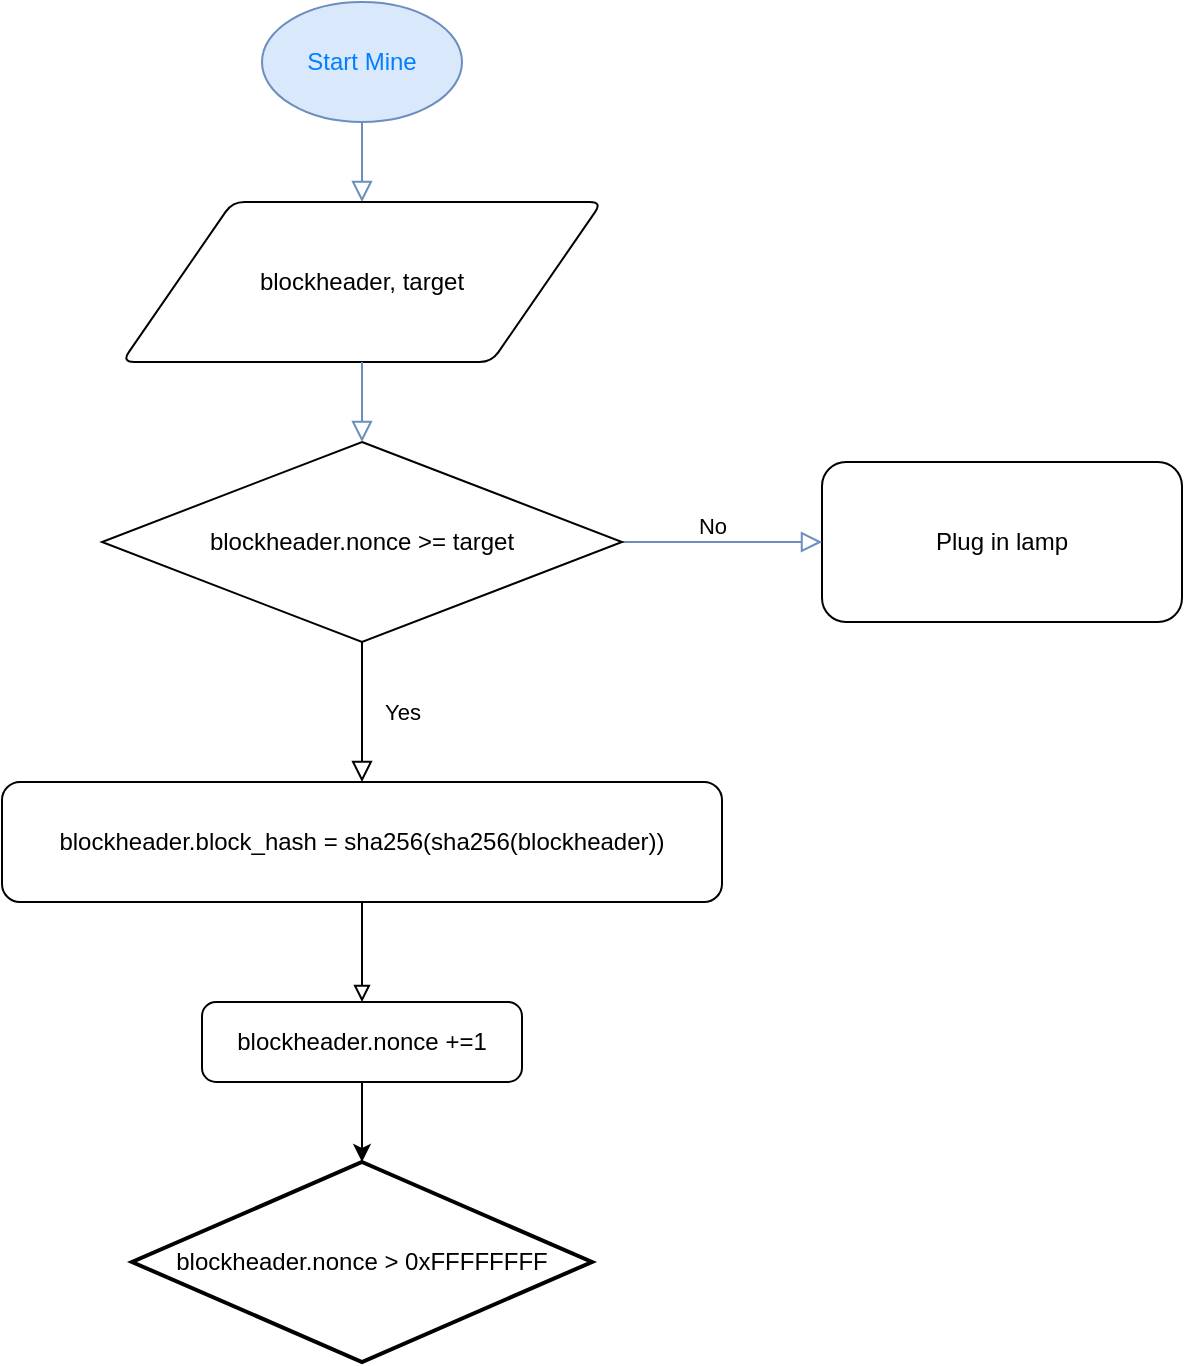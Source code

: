 <mxfile version="26.0.7">
  <diagram id="C5RBs43oDa-KdzZeNtuy" name="Page-1">
    <mxGraphModel dx="1518" dy="655" grid="1" gridSize="10" guides="1" tooltips="1" connect="1" arrows="1" fold="1" page="1" pageScale="1" pageWidth="827" pageHeight="1169" math="0" shadow="0">
      <root>
        <mxCell id="WIyWlLk6GJQsqaUBKTNV-0" />
        <mxCell id="WIyWlLk6GJQsqaUBKTNV-1" parent="WIyWlLk6GJQsqaUBKTNV-0" />
        <mxCell id="WIyWlLk6GJQsqaUBKTNV-2" value="" style="rounded=0;html=1;jettySize=auto;orthogonalLoop=1;fontSize=11;endArrow=block;endFill=0;endSize=8;strokeWidth=1;shadow=0;labelBackgroundColor=none;edgeStyle=orthogonalEdgeStyle;exitX=0.5;exitY=1;exitDx=0;exitDy=0;exitPerimeter=0;fillColor=#dae8fc;strokeColor=#6c8ebf;" parent="WIyWlLk6GJQsqaUBKTNV-1" source="sUgAABU7Xawv0dFcC1rQ-0" target="sUgAABU7Xawv0dFcC1rQ-1" edge="1">
          <mxGeometry relative="1" as="geometry">
            <mxPoint x="230" y="140" as="sourcePoint" />
            <mxPoint x="380" y="90" as="targetPoint" />
          </mxGeometry>
        </mxCell>
        <mxCell id="WIyWlLk6GJQsqaUBKTNV-4" value="Yes" style="rounded=0;html=1;jettySize=auto;orthogonalLoop=1;fontSize=11;endArrow=block;endFill=0;endSize=8;strokeWidth=1;shadow=0;labelBackgroundColor=none;edgeStyle=orthogonalEdgeStyle;exitX=0.5;exitY=1;exitDx=0;exitDy=0;exitPerimeter=0;entryX=0.5;entryY=0;entryDx=0;entryDy=0;" parent="WIyWlLk6GJQsqaUBKTNV-1" source="sUgAABU7Xawv0dFcC1rQ-2" target="WIyWlLk6GJQsqaUBKTNV-11" edge="1">
          <mxGeometry y="20" relative="1" as="geometry">
            <mxPoint as="offset" />
            <mxPoint x="550" y="390" as="sourcePoint" />
            <mxPoint x="220" y="510" as="targetPoint" />
          </mxGeometry>
        </mxCell>
        <mxCell id="WIyWlLk6GJQsqaUBKTNV-7" value="Plug in lamp" style="rounded=1;whiteSpace=wrap;html=1;fontSize=12;glass=0;strokeWidth=1;shadow=0;" parent="WIyWlLk6GJQsqaUBKTNV-1" vertex="1">
          <mxGeometry x="450" y="290" width="180" height="80" as="geometry" />
        </mxCell>
        <mxCell id="sUgAABU7Xawv0dFcC1rQ-6" style="edgeStyle=orthogonalEdgeStyle;rounded=0;orthogonalLoop=1;jettySize=auto;html=1;exitX=0.5;exitY=1;exitDx=0;exitDy=0;endArrow=block;endFill=0;" edge="1" parent="WIyWlLk6GJQsqaUBKTNV-1" source="WIyWlLk6GJQsqaUBKTNV-11" target="sUgAABU7Xawv0dFcC1rQ-5">
          <mxGeometry relative="1" as="geometry" />
        </mxCell>
        <mxCell id="WIyWlLk6GJQsqaUBKTNV-11" value="blockheader.block_hash =&amp;nbsp;&lt;span style=&quot;background-color: transparent; color: light-dark(rgb(0, 0, 0), rgb(255, 255, 255));&quot;&gt;sha256(sha256(blockheader))&lt;/span&gt;" style="rounded=1;whiteSpace=wrap;html=1;fontSize=12;glass=0;strokeWidth=1;shadow=0;" parent="WIyWlLk6GJQsqaUBKTNV-1" vertex="1">
          <mxGeometry x="40" y="450" width="360" height="60" as="geometry" />
        </mxCell>
        <mxCell id="sUgAABU7Xawv0dFcC1rQ-0" value="&lt;font style=&quot;color: rgb(0, 127, 255);&quot;&gt;Start Mine&lt;/font&gt;" style="strokeWidth=1;html=1;shape=mxgraph.flowchart.start_1;whiteSpace=wrap;fillColor=#dae8fc;strokeColor=#6c8ebf;" vertex="1" parent="WIyWlLk6GJQsqaUBKTNV-1">
          <mxGeometry x="170" y="60" width="100" height="60" as="geometry" />
        </mxCell>
        <mxCell id="sUgAABU7Xawv0dFcC1rQ-1" value="blockheader, target" style="shape=parallelogram;html=1;strokeWidth=1;perimeter=parallelogramPerimeter;whiteSpace=wrap;rounded=1;arcSize=12;size=0.23;" vertex="1" parent="WIyWlLk6GJQsqaUBKTNV-1">
          <mxGeometry x="100" y="160" width="240" height="80" as="geometry" />
        </mxCell>
        <mxCell id="sUgAABU7Xawv0dFcC1rQ-8" style="edgeStyle=orthogonalEdgeStyle;rounded=0;orthogonalLoop=1;jettySize=auto;html=1;exitX=1;exitY=0.5;exitDx=0;exitDy=0;exitPerimeter=0;labelPosition=center;verticalLabelPosition=middle;align=center;verticalAlign=middle;textDirection=ltr;fillColor=#dae8fc;strokeColor=#6c8ebf;endArrow=block;endFill=0;endSize=8;" edge="1" parent="WIyWlLk6GJQsqaUBKTNV-1" source="sUgAABU7Xawv0dFcC1rQ-2" target="WIyWlLk6GJQsqaUBKTNV-7">
          <mxGeometry relative="1" as="geometry" />
        </mxCell>
        <mxCell id="sUgAABU7Xawv0dFcC1rQ-10" value="No" style="edgeLabel;html=1;align=center;verticalAlign=bottom;resizable=0;points=[];labelPosition=center;verticalLabelPosition=top;" vertex="1" connectable="0" parent="sUgAABU7Xawv0dFcC1rQ-8">
          <mxGeometry x="-0.104" relative="1" as="geometry">
            <mxPoint as="offset" />
          </mxGeometry>
        </mxCell>
        <mxCell id="sUgAABU7Xawv0dFcC1rQ-2" value="blockheader.nonce &amp;gt;= target" style="strokeWidth=1;html=1;shape=mxgraph.flowchart.decision;whiteSpace=wrap;" vertex="1" parent="WIyWlLk6GJQsqaUBKTNV-1">
          <mxGeometry x="90" y="280" width="260" height="100" as="geometry" />
        </mxCell>
        <mxCell id="sUgAABU7Xawv0dFcC1rQ-3" style="edgeStyle=orthogonalEdgeStyle;rounded=0;orthogonalLoop=1;jettySize=auto;html=1;exitX=0.5;exitY=1;exitDx=0;exitDy=0;entryX=0.5;entryY=0;entryDx=0;entryDy=0;entryPerimeter=0;fillColor=#dae8fc;strokeColor=#6c8ebf;endArrow=block;endFill=0;endSize=8;" edge="1" parent="WIyWlLk6GJQsqaUBKTNV-1" source="sUgAABU7Xawv0dFcC1rQ-1" target="sUgAABU7Xawv0dFcC1rQ-2">
          <mxGeometry relative="1" as="geometry" />
        </mxCell>
        <mxCell id="sUgAABU7Xawv0dFcC1rQ-13" style="edgeStyle=orthogonalEdgeStyle;rounded=0;orthogonalLoop=1;jettySize=auto;html=1;exitX=0.5;exitY=1;exitDx=0;exitDy=0;" edge="1" parent="WIyWlLk6GJQsqaUBKTNV-1" source="sUgAABU7Xawv0dFcC1rQ-5" target="sUgAABU7Xawv0dFcC1rQ-12">
          <mxGeometry relative="1" as="geometry" />
        </mxCell>
        <mxCell id="sUgAABU7Xawv0dFcC1rQ-5" value="blockheader.nonce +=1" style="rounded=1;whiteSpace=wrap;html=1;absoluteArcSize=1;arcSize=14;strokeWidth=1;" vertex="1" parent="WIyWlLk6GJQsqaUBKTNV-1">
          <mxGeometry x="140" y="560" width="160" height="40" as="geometry" />
        </mxCell>
        <mxCell id="sUgAABU7Xawv0dFcC1rQ-12" value="blockheader.nonce &amp;gt; 0xFFFFFFFF" style="strokeWidth=2;html=1;shape=mxgraph.flowchart.decision;whiteSpace=wrap;" vertex="1" parent="WIyWlLk6GJQsqaUBKTNV-1">
          <mxGeometry x="105" y="640" width="230" height="100" as="geometry" />
        </mxCell>
      </root>
    </mxGraphModel>
  </diagram>
</mxfile>
